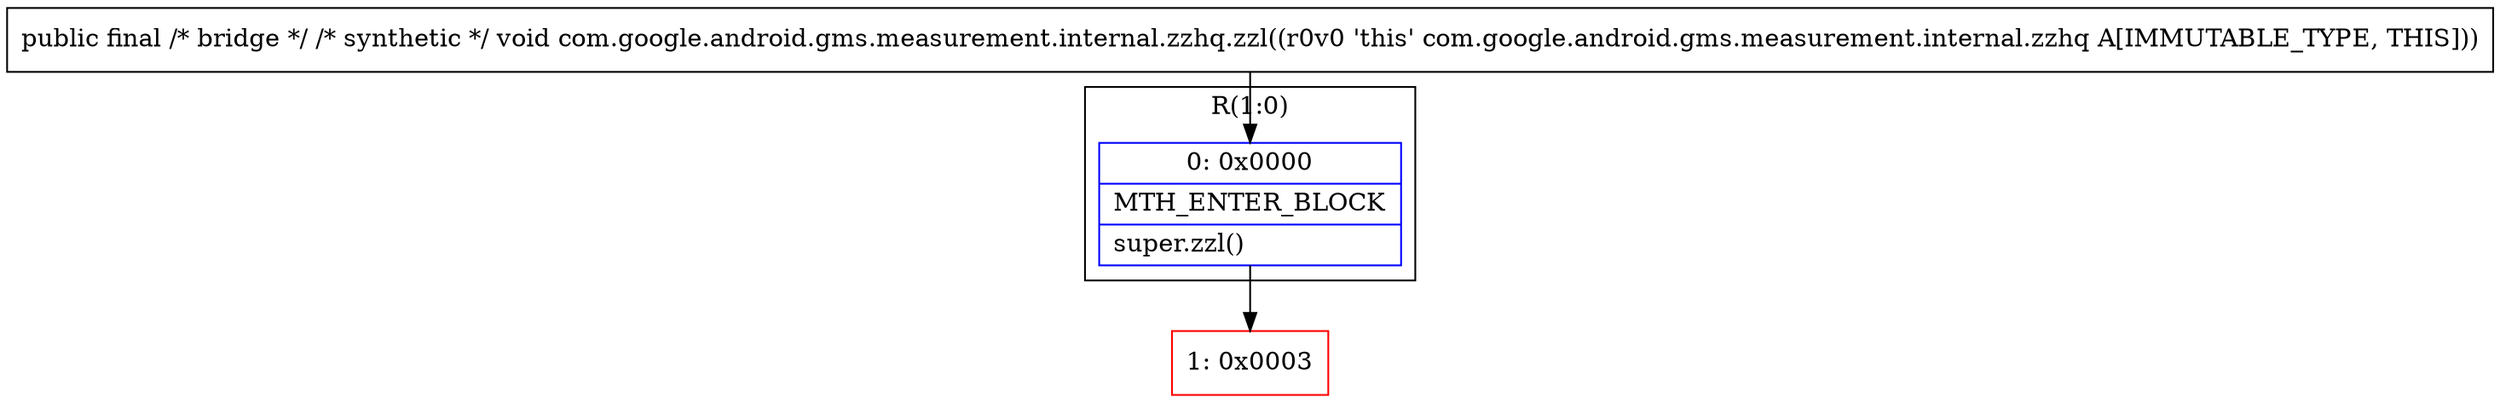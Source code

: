 digraph "CFG forcom.google.android.gms.measurement.internal.zzhq.zzl()V" {
subgraph cluster_Region_726571426 {
label = "R(1:0)";
node [shape=record,color=blue];
Node_0 [shape=record,label="{0\:\ 0x0000|MTH_ENTER_BLOCK\l|super.zzl()\l}"];
}
Node_1 [shape=record,color=red,label="{1\:\ 0x0003}"];
MethodNode[shape=record,label="{public final \/* bridge *\/ \/* synthetic *\/ void com.google.android.gms.measurement.internal.zzhq.zzl((r0v0 'this' com.google.android.gms.measurement.internal.zzhq A[IMMUTABLE_TYPE, THIS])) }"];
MethodNode -> Node_0;
Node_0 -> Node_1;
}


